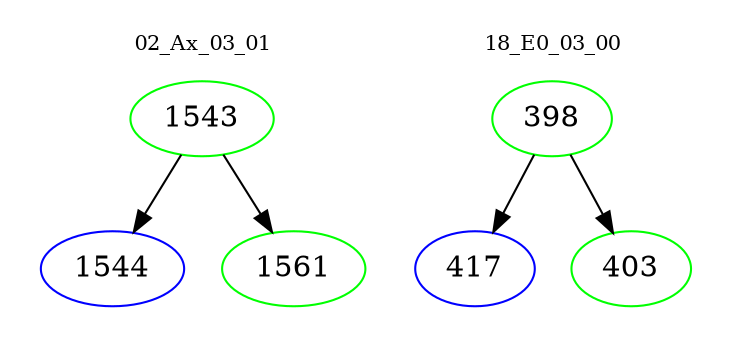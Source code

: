 digraph{
subgraph cluster_0 {
color = white
label = "02_Ax_03_01";
fontsize=10;
T0_1543 [label="1543", color="green"]
T0_1543 -> T0_1544 [color="black"]
T0_1544 [label="1544", color="blue"]
T0_1543 -> T0_1561 [color="black"]
T0_1561 [label="1561", color="green"]
}
subgraph cluster_1 {
color = white
label = "18_E0_03_00";
fontsize=10;
T1_398 [label="398", color="green"]
T1_398 -> T1_417 [color="black"]
T1_417 [label="417", color="blue"]
T1_398 -> T1_403 [color="black"]
T1_403 [label="403", color="green"]
}
}
